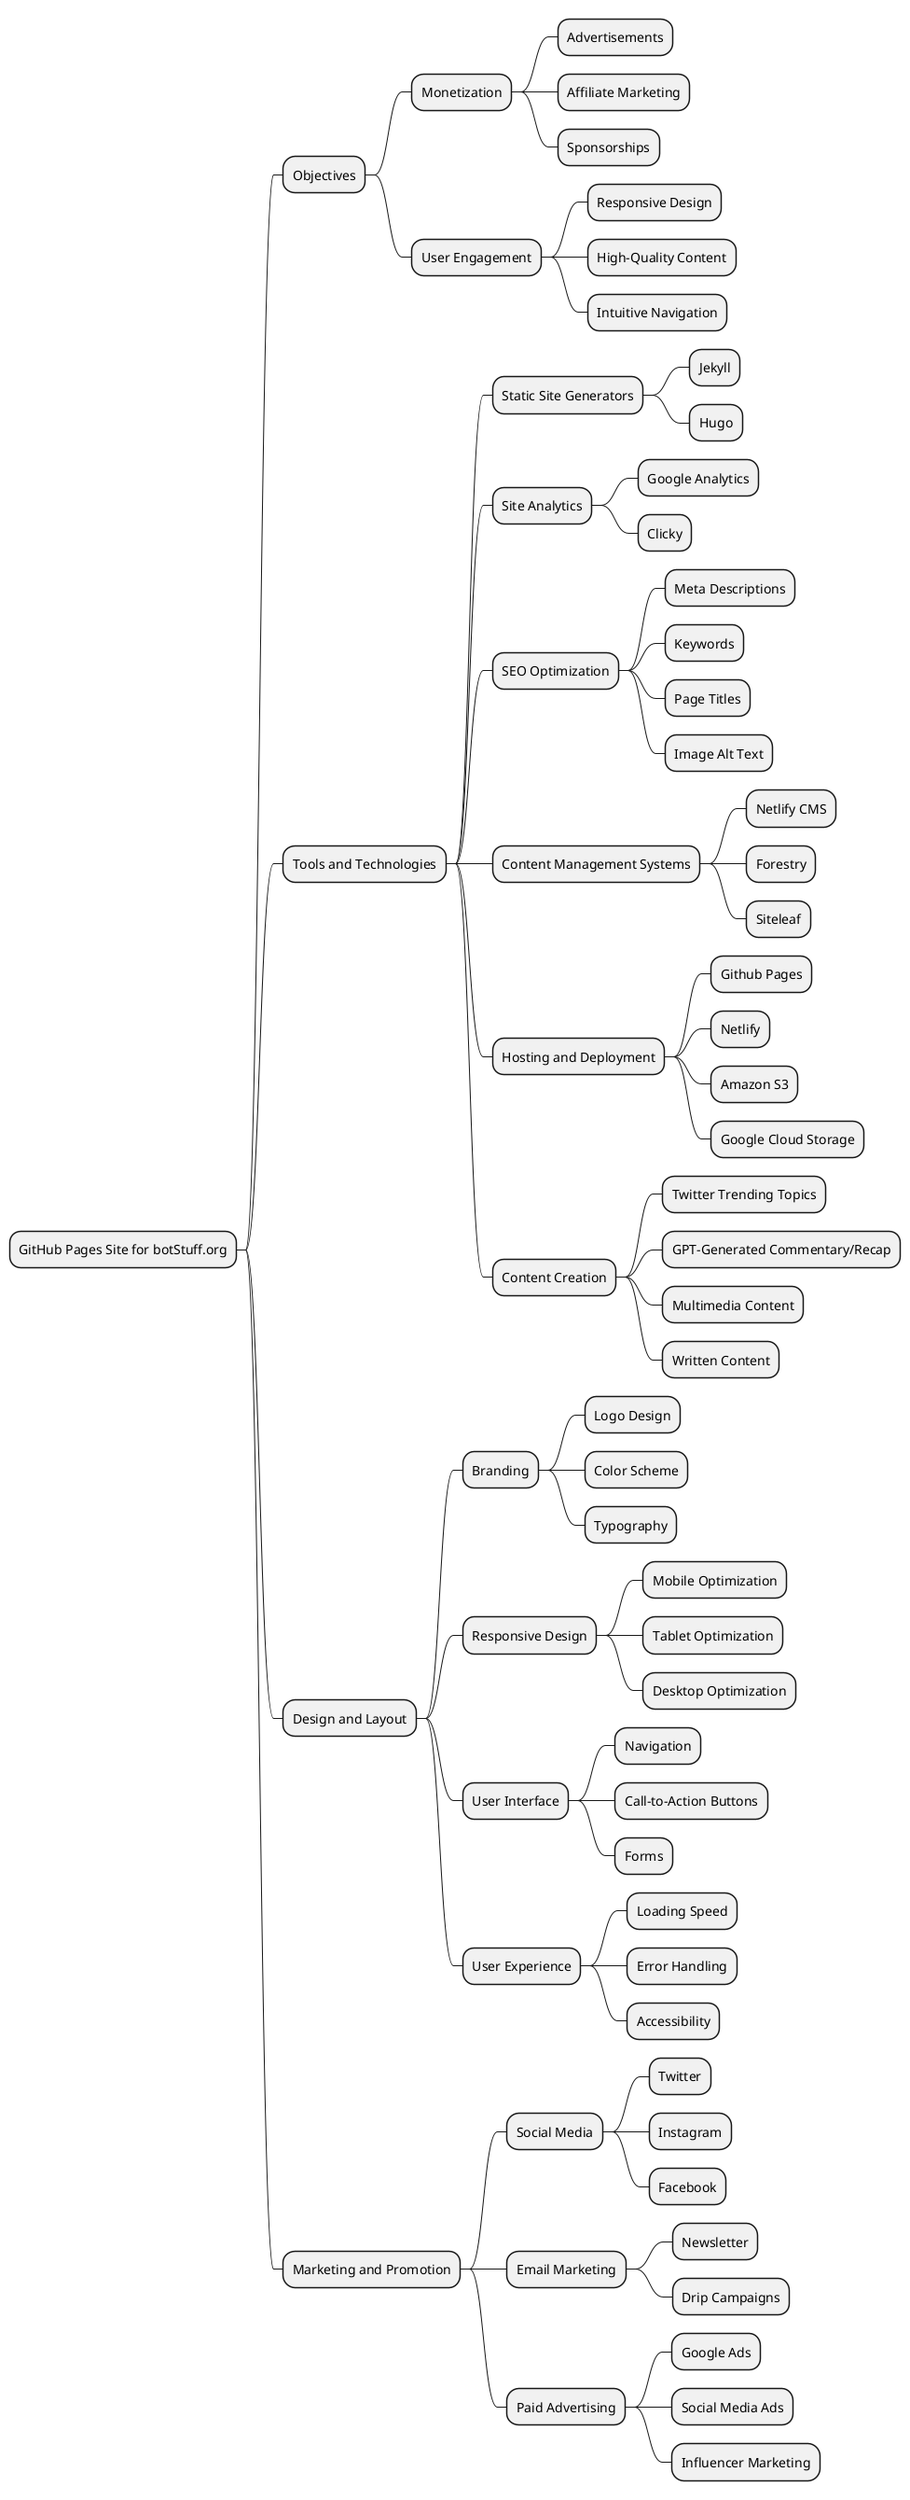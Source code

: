 @startmindmap
* GitHub Pages Site for botStuff.org
** Objectives
*** Monetization
**** Advertisements
**** Affiliate Marketing
**** Sponsorships
*** User Engagement
**** Responsive Design
**** High-Quality Content
**** Intuitive Navigation
** Tools and Technologies
*** Static Site Generators
**** Jekyll
**** Hugo
*** Site Analytics
**** Google Analytics
**** Clicky
*** SEO Optimization
**** Meta Descriptions
**** Keywords
**** Page Titles
**** Image Alt Text
*** Content Management Systems
**** Netlify CMS
**** Forestry
**** Siteleaf
*** Hosting and Deployment
**** Github Pages
**** Netlify
**** Amazon S3
**** Google Cloud Storage
*** Content Creation
**** Twitter Trending Topics
**** GPT-Generated Commentary/Recap
**** Multimedia Content
**** Written Content
** Design and Layout
*** Branding
**** Logo Design
**** Color Scheme
**** Typography
*** Responsive Design
**** Mobile Optimization
**** Tablet Optimization
**** Desktop Optimization
*** User Interface
**** Navigation
**** Call-to-Action Buttons
**** Forms
*** User Experience
**** Loading Speed
**** Error Handling
**** Accessibility
** Marketing and Promotion
*** Social Media
**** Twitter
**** Instagram
**** Facebook
*** Email Marketing
**** Newsletter
**** Drip Campaigns
*** Paid Advertising
**** Google Ads
**** Social Media Ads
**** Influencer Marketing
@endmindmap
